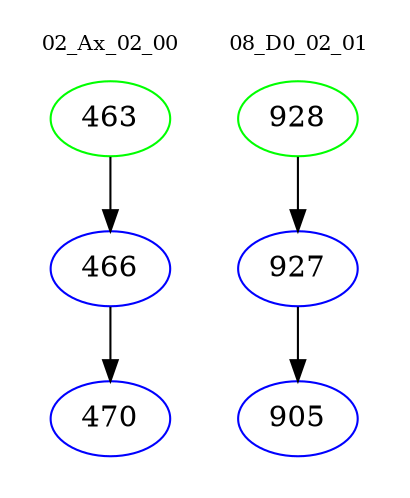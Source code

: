 digraph{
subgraph cluster_0 {
color = white
label = "02_Ax_02_00";
fontsize=10;
T0_463 [label="463", color="green"]
T0_463 -> T0_466 [color="black"]
T0_466 [label="466", color="blue"]
T0_466 -> T0_470 [color="black"]
T0_470 [label="470", color="blue"]
}
subgraph cluster_1 {
color = white
label = "08_D0_02_01";
fontsize=10;
T1_928 [label="928", color="green"]
T1_928 -> T1_927 [color="black"]
T1_927 [label="927", color="blue"]
T1_927 -> T1_905 [color="black"]
T1_905 [label="905", color="blue"]
}
}
